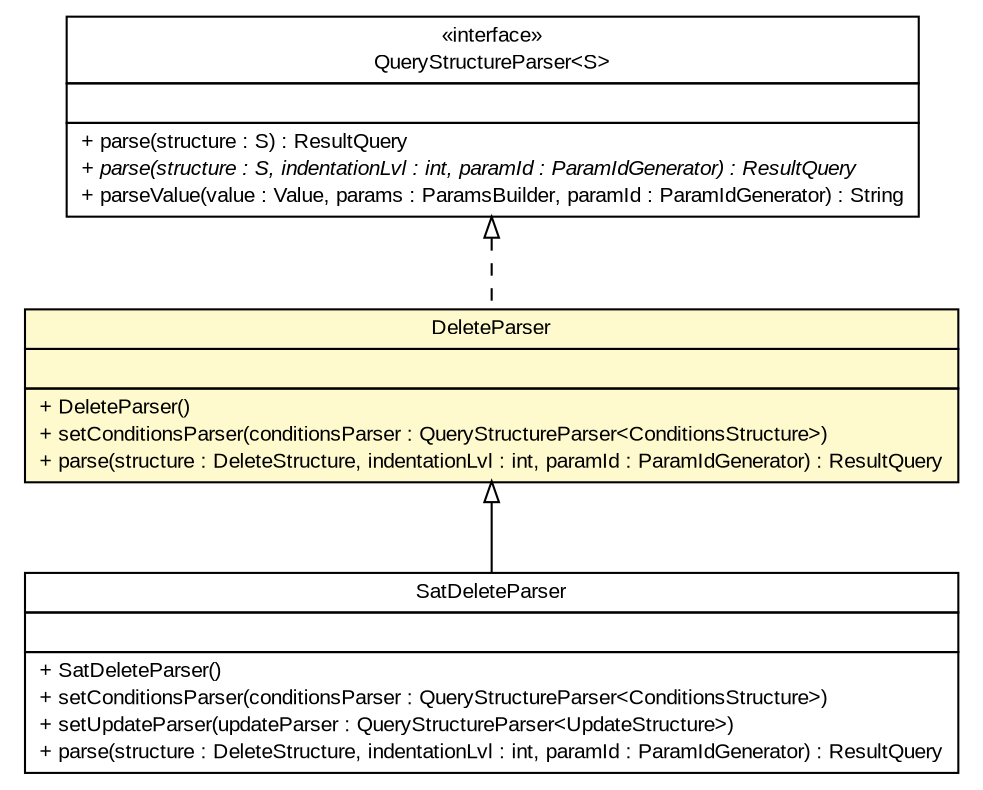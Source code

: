 #!/usr/local/bin/dot
#
# Class diagram 
# Generated by UMLGraph version R5_6 (http://www.umlgraph.org/)
#

digraph G {
	edge [fontname="arial",fontsize=10,labelfontname="arial",labelfontsize=10];
	node [fontname="arial",fontsize=10,shape=plaintext];
	nodesep=0.25;
	ranksep=0.5;
	// br.gov.to.sefaz.persistence.query.parser.delete.DeleteParser
	c350795 [label=<<table title="br.gov.to.sefaz.persistence.query.parser.delete.DeleteParser" border="0" cellborder="1" cellspacing="0" cellpadding="2" port="p" bgcolor="lemonChiffon" href="./DeleteParser.html">
		<tr><td><table border="0" cellspacing="0" cellpadding="1">
<tr><td align="center" balign="center"> DeleteParser </td></tr>
		</table></td></tr>
		<tr><td><table border="0" cellspacing="0" cellpadding="1">
<tr><td align="left" balign="left">  </td></tr>
		</table></td></tr>
		<tr><td><table border="0" cellspacing="0" cellpadding="1">
<tr><td align="left" balign="left"> + DeleteParser() </td></tr>
<tr><td align="left" balign="left"> + setConditionsParser(conditionsParser : QueryStructureParser&lt;ConditionsStructure&gt;) </td></tr>
<tr><td align="left" balign="left"> + parse(structure : DeleteStructure, indentationLvl : int, paramId : ParamIdGenerator) : ResultQuery </td></tr>
		</table></td></tr>
		</table>>, URL="./DeleteParser.html", fontname="arial", fontcolor="black", fontsize=10.0];
	// br.gov.to.sefaz.persistence.query.parser.QueryStructureParser<S>
	c350801 [label=<<table title="br.gov.to.sefaz.persistence.query.parser.QueryStructureParser" border="0" cellborder="1" cellspacing="0" cellpadding="2" port="p" href="../QueryStructureParser.html">
		<tr><td><table border="0" cellspacing="0" cellpadding="1">
<tr><td align="center" balign="center"> &#171;interface&#187; </td></tr>
<tr><td align="center" balign="center"> QueryStructureParser&lt;S&gt; </td></tr>
		</table></td></tr>
		<tr><td><table border="0" cellspacing="0" cellpadding="1">
<tr><td align="left" balign="left">  </td></tr>
		</table></td></tr>
		<tr><td><table border="0" cellspacing="0" cellpadding="1">
<tr><td align="left" balign="left"> + parse(structure : S) : ResultQuery </td></tr>
<tr><td align="left" balign="left"><font face="arial italic" point-size="10.0"> + parse(structure : S, indentationLvl : int, paramId : ParamIdGenerator) : ResultQuery </font></td></tr>
<tr><td align="left" balign="left"> + parseValue(value : Value, params : ParamsBuilder, paramId : ParamIdGenerator) : String </td></tr>
		</table></td></tr>
		</table>>, URL="../QueryStructureParser.html", fontname="arial", fontcolor="black", fontsize=10.0];
	// br.gov.to.sefaz.persistence.satquery.parser.delete.SatDeleteParser
	c350837 [label=<<table title="br.gov.to.sefaz.persistence.satquery.parser.delete.SatDeleteParser" border="0" cellborder="1" cellspacing="0" cellpadding="2" port="p" href="../../../satquery/parser/delete/SatDeleteParser.html">
		<tr><td><table border="0" cellspacing="0" cellpadding="1">
<tr><td align="center" balign="center"> SatDeleteParser </td></tr>
		</table></td></tr>
		<tr><td><table border="0" cellspacing="0" cellpadding="1">
<tr><td align="left" balign="left">  </td></tr>
		</table></td></tr>
		<tr><td><table border="0" cellspacing="0" cellpadding="1">
<tr><td align="left" balign="left"> + SatDeleteParser() </td></tr>
<tr><td align="left" balign="left"> + setConditionsParser(conditionsParser : QueryStructureParser&lt;ConditionsStructure&gt;) </td></tr>
<tr><td align="left" balign="left"> + setUpdateParser(updateParser : QueryStructureParser&lt;UpdateStructure&gt;) </td></tr>
<tr><td align="left" balign="left"> + parse(structure : DeleteStructure, indentationLvl : int, paramId : ParamIdGenerator) : ResultQuery </td></tr>
		</table></td></tr>
		</table>>, URL="../../../satquery/parser/delete/SatDeleteParser.html", fontname="arial", fontcolor="black", fontsize=10.0];
	//br.gov.to.sefaz.persistence.query.parser.delete.DeleteParser implements br.gov.to.sefaz.persistence.query.parser.QueryStructureParser<S>
	c350801:p -> c350795:p [dir=back,arrowtail=empty,style=dashed];
	//br.gov.to.sefaz.persistence.satquery.parser.delete.SatDeleteParser extends br.gov.to.sefaz.persistence.query.parser.delete.DeleteParser
	c350795:p -> c350837:p [dir=back,arrowtail=empty];
}

